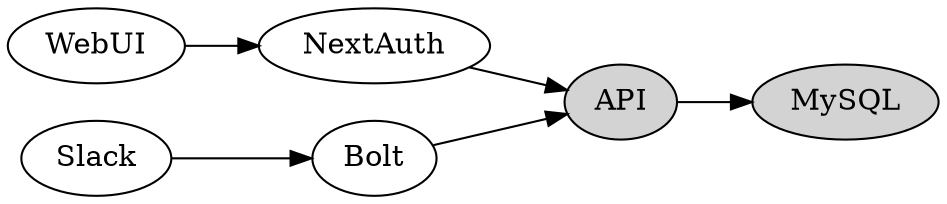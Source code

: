 digraph scrumbarista {

  rankdir="LR";

  subgraph api {
    node [style=filled];
    color=lightgrey;
    API -> MySQL;
    label = "process #2";
    color=blue
  }
  
  WebUI -> NextAuth -> API;
  Slack -> Bolt -> API;
}